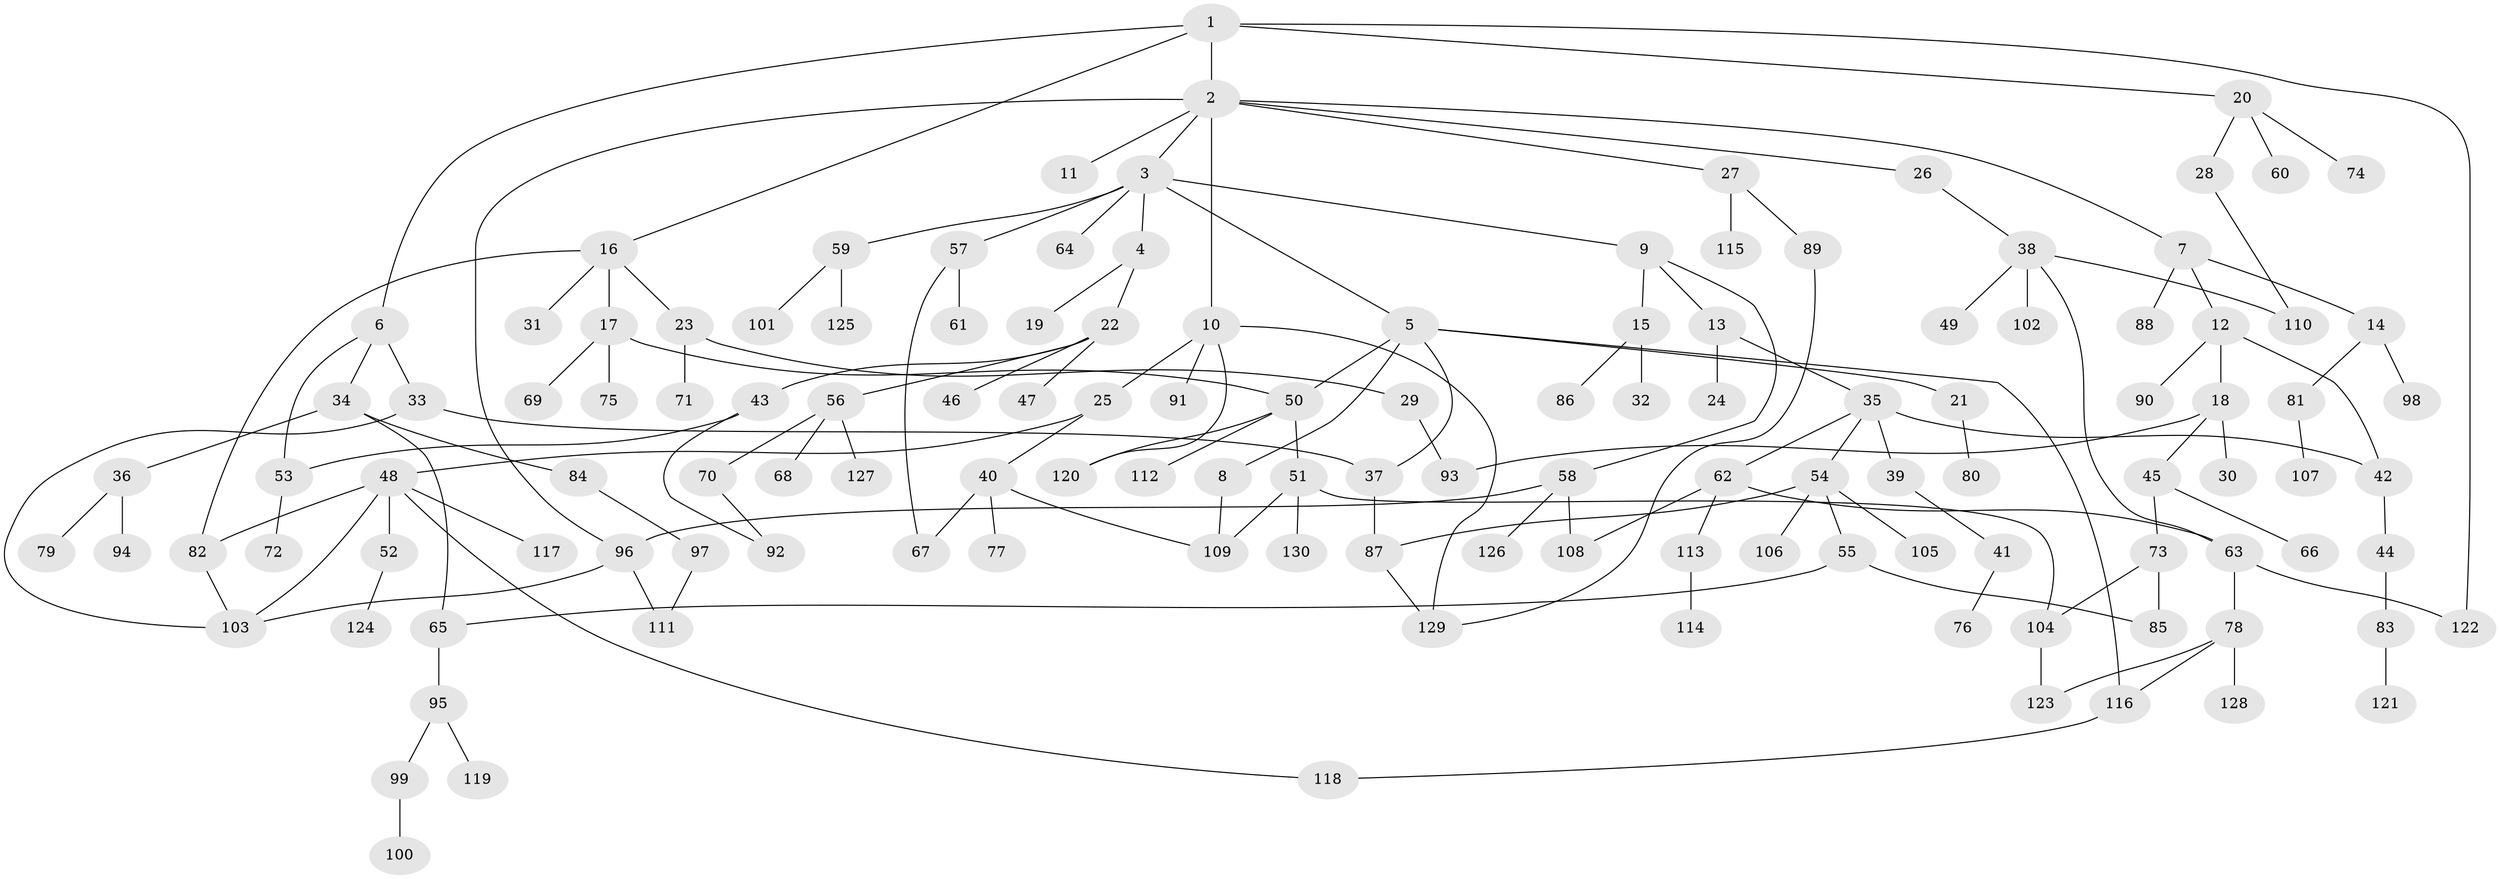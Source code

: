 // Generated by graph-tools (version 1.1) at 2025/01/03/09/25 03:01:05]
// undirected, 130 vertices, 158 edges
graph export_dot {
graph [start="1"]
  node [color=gray90,style=filled];
  1;
  2;
  3;
  4;
  5;
  6;
  7;
  8;
  9;
  10;
  11;
  12;
  13;
  14;
  15;
  16;
  17;
  18;
  19;
  20;
  21;
  22;
  23;
  24;
  25;
  26;
  27;
  28;
  29;
  30;
  31;
  32;
  33;
  34;
  35;
  36;
  37;
  38;
  39;
  40;
  41;
  42;
  43;
  44;
  45;
  46;
  47;
  48;
  49;
  50;
  51;
  52;
  53;
  54;
  55;
  56;
  57;
  58;
  59;
  60;
  61;
  62;
  63;
  64;
  65;
  66;
  67;
  68;
  69;
  70;
  71;
  72;
  73;
  74;
  75;
  76;
  77;
  78;
  79;
  80;
  81;
  82;
  83;
  84;
  85;
  86;
  87;
  88;
  89;
  90;
  91;
  92;
  93;
  94;
  95;
  96;
  97;
  98;
  99;
  100;
  101;
  102;
  103;
  104;
  105;
  106;
  107;
  108;
  109;
  110;
  111;
  112;
  113;
  114;
  115;
  116;
  117;
  118;
  119;
  120;
  121;
  122;
  123;
  124;
  125;
  126;
  127;
  128;
  129;
  130;
  1 -- 2;
  1 -- 6;
  1 -- 16;
  1 -- 20;
  1 -- 122;
  2 -- 3;
  2 -- 7;
  2 -- 10;
  2 -- 11;
  2 -- 26;
  2 -- 27;
  2 -- 96;
  3 -- 4;
  3 -- 5;
  3 -- 9;
  3 -- 57;
  3 -- 59;
  3 -- 64;
  4 -- 19;
  4 -- 22;
  5 -- 8;
  5 -- 21;
  5 -- 50;
  5 -- 116;
  5 -- 37;
  6 -- 33;
  6 -- 34;
  6 -- 53;
  7 -- 12;
  7 -- 14;
  7 -- 88;
  8 -- 109;
  9 -- 13;
  9 -- 15;
  9 -- 58;
  10 -- 25;
  10 -- 91;
  10 -- 129;
  10 -- 120;
  12 -- 18;
  12 -- 90;
  12 -- 42;
  13 -- 24;
  13 -- 35;
  14 -- 81;
  14 -- 98;
  15 -- 32;
  15 -- 86;
  16 -- 17;
  16 -- 23;
  16 -- 31;
  16 -- 82;
  17 -- 69;
  17 -- 75;
  17 -- 50;
  18 -- 30;
  18 -- 45;
  18 -- 93;
  20 -- 28;
  20 -- 60;
  20 -- 74;
  21 -- 80;
  22 -- 43;
  22 -- 46;
  22 -- 47;
  22 -- 56;
  23 -- 29;
  23 -- 71;
  25 -- 40;
  25 -- 48;
  26 -- 38;
  27 -- 89;
  27 -- 115;
  28 -- 110;
  29 -- 93;
  33 -- 37;
  33 -- 103;
  34 -- 36;
  34 -- 65;
  34 -- 84;
  35 -- 39;
  35 -- 42;
  35 -- 54;
  35 -- 62;
  36 -- 79;
  36 -- 94;
  37 -- 87;
  38 -- 49;
  38 -- 63;
  38 -- 102;
  38 -- 110;
  39 -- 41;
  40 -- 67;
  40 -- 77;
  40 -- 109;
  41 -- 76;
  42 -- 44;
  43 -- 92;
  43 -- 53;
  44 -- 83;
  45 -- 66;
  45 -- 73;
  48 -- 52;
  48 -- 117;
  48 -- 103;
  48 -- 82;
  48 -- 118;
  50 -- 51;
  50 -- 112;
  50 -- 120;
  51 -- 104;
  51 -- 130;
  51 -- 109;
  52 -- 124;
  53 -- 72;
  54 -- 55;
  54 -- 87;
  54 -- 105;
  54 -- 106;
  55 -- 85;
  55 -- 65;
  56 -- 68;
  56 -- 70;
  56 -- 127;
  57 -- 61;
  57 -- 67;
  58 -- 108;
  58 -- 126;
  58 -- 96;
  59 -- 101;
  59 -- 125;
  62 -- 113;
  62 -- 63;
  62 -- 108;
  63 -- 78;
  63 -- 122;
  65 -- 95;
  70 -- 92;
  73 -- 85;
  73 -- 104;
  78 -- 128;
  78 -- 116;
  78 -- 123;
  81 -- 107;
  82 -- 103;
  83 -- 121;
  84 -- 97;
  87 -- 129;
  89 -- 129;
  95 -- 99;
  95 -- 119;
  96 -- 111;
  96 -- 103;
  97 -- 111;
  99 -- 100;
  104 -- 123;
  113 -- 114;
  116 -- 118;
}
